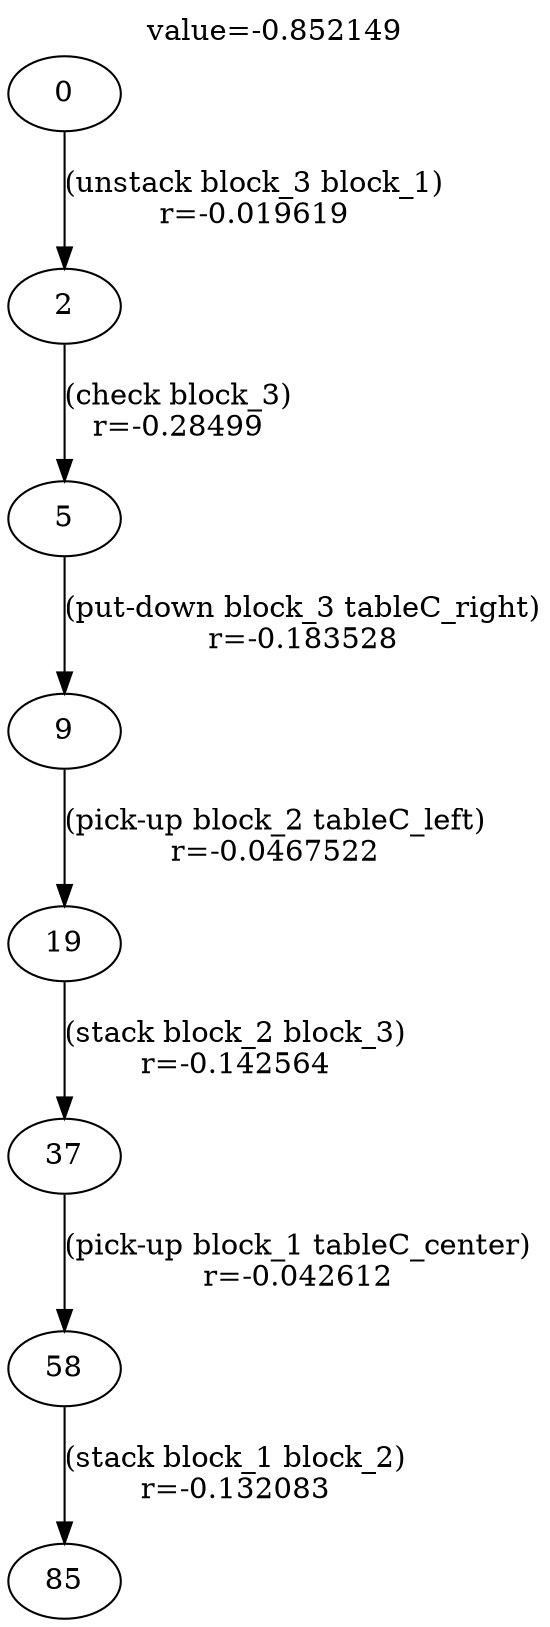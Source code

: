 digraph g{
label="value=-0.852149"
labelloc=top
0->2 [ label="(unstack block_3 block_1)
r=-0.019619" ];
2->5 [ label="(check block_3)
r=-0.28499" ];
5->9 [ label="(put-down block_3 tableC_right)
r=-0.183528" ];
9->19 [ label="(pick-up block_2 tableC_left)
r=-0.0467522" ];
19->37 [ label="(stack block_2 block_3)
r=-0.142564" ];
37->58 [ label="(pick-up block_1 tableC_center)
r=-0.042612" ];
58->85 [ label="(stack block_1 block_2)
r=-0.132083" ];
}

